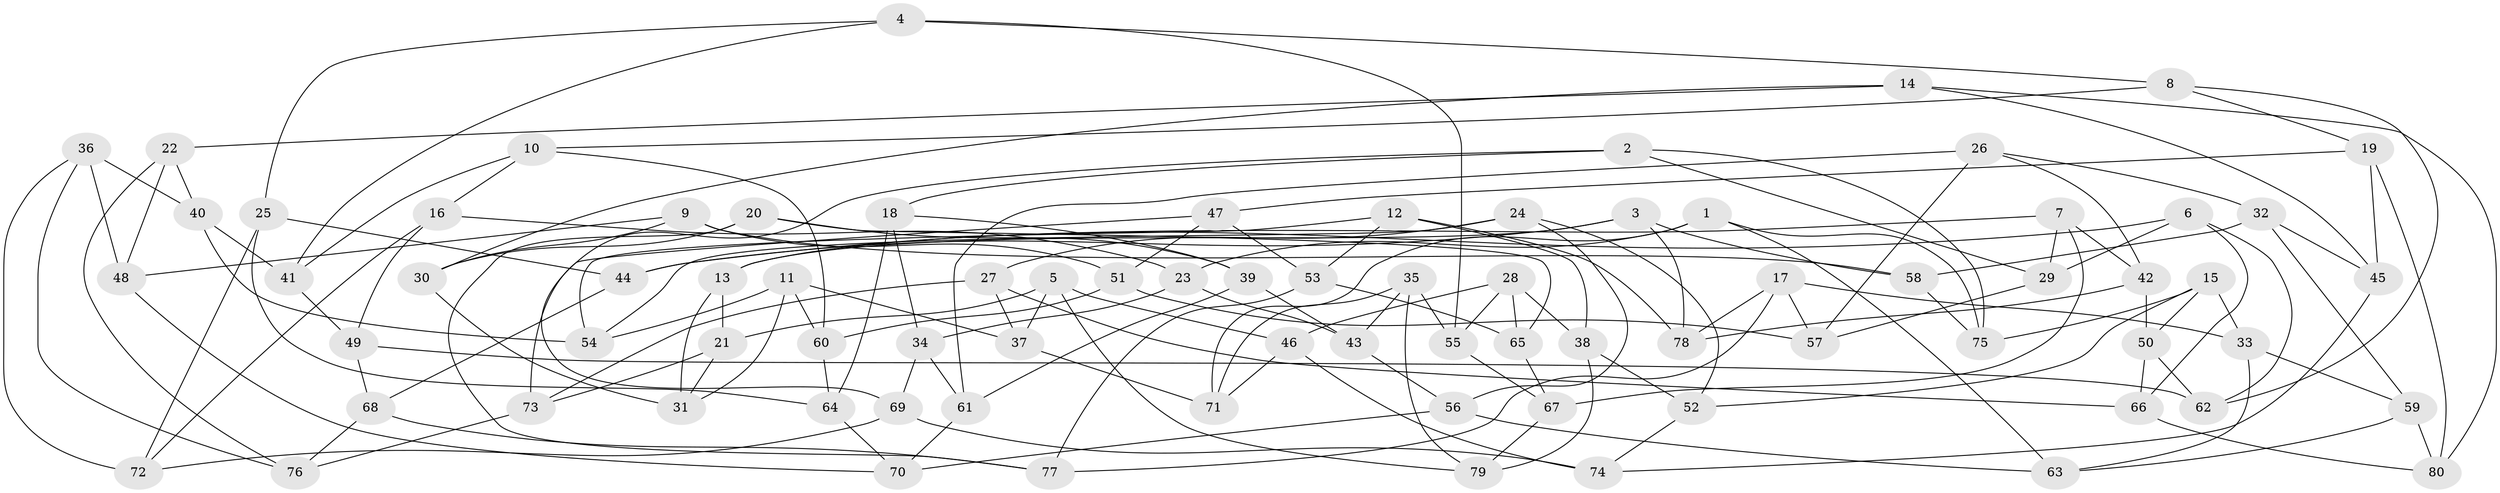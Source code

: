 // Generated by graph-tools (version 1.1) at 2025/50/03/09/25 03:50:48]
// undirected, 80 vertices, 160 edges
graph export_dot {
graph [start="1"]
  node [color=gray90,style=filled];
  1;
  2;
  3;
  4;
  5;
  6;
  7;
  8;
  9;
  10;
  11;
  12;
  13;
  14;
  15;
  16;
  17;
  18;
  19;
  20;
  21;
  22;
  23;
  24;
  25;
  26;
  27;
  28;
  29;
  30;
  31;
  32;
  33;
  34;
  35;
  36;
  37;
  38;
  39;
  40;
  41;
  42;
  43;
  44;
  45;
  46;
  47;
  48;
  49;
  50;
  51;
  52;
  53;
  54;
  55;
  56;
  57;
  58;
  59;
  60;
  61;
  62;
  63;
  64;
  65;
  66;
  67;
  68;
  69;
  70;
  71;
  72;
  73;
  74;
  75;
  76;
  77;
  78;
  79;
  80;
  1 -- 63;
  1 -- 23;
  1 -- 71;
  1 -- 75;
  2 -- 18;
  2 -- 75;
  2 -- 69;
  2 -- 29;
  3 -- 78;
  3 -- 58;
  3 -- 44;
  3 -- 13;
  4 -- 55;
  4 -- 41;
  4 -- 25;
  4 -- 8;
  5 -- 37;
  5 -- 46;
  5 -- 79;
  5 -- 21;
  6 -- 44;
  6 -- 66;
  6 -- 29;
  6 -- 62;
  7 -- 13;
  7 -- 67;
  7 -- 29;
  7 -- 42;
  8 -- 62;
  8 -- 10;
  8 -- 19;
  9 -- 51;
  9 -- 58;
  9 -- 48;
  9 -- 30;
  10 -- 60;
  10 -- 41;
  10 -- 16;
  11 -- 54;
  11 -- 60;
  11 -- 37;
  11 -- 31;
  12 -- 38;
  12 -- 78;
  12 -- 54;
  12 -- 53;
  13 -- 31;
  13 -- 21;
  14 -- 45;
  14 -- 22;
  14 -- 30;
  14 -- 80;
  15 -- 50;
  15 -- 52;
  15 -- 33;
  15 -- 75;
  16 -- 72;
  16 -- 23;
  16 -- 49;
  17 -- 33;
  17 -- 57;
  17 -- 77;
  17 -- 78;
  18 -- 39;
  18 -- 64;
  18 -- 34;
  19 -- 45;
  19 -- 47;
  19 -- 80;
  20 -- 77;
  20 -- 39;
  20 -- 30;
  20 -- 65;
  21 -- 31;
  21 -- 73;
  22 -- 48;
  22 -- 76;
  22 -- 40;
  23 -- 43;
  23 -- 34;
  24 -- 52;
  24 -- 54;
  24 -- 56;
  24 -- 27;
  25 -- 44;
  25 -- 64;
  25 -- 72;
  26 -- 42;
  26 -- 32;
  26 -- 57;
  26 -- 61;
  27 -- 37;
  27 -- 66;
  27 -- 73;
  28 -- 38;
  28 -- 46;
  28 -- 55;
  28 -- 65;
  29 -- 57;
  30 -- 31;
  32 -- 58;
  32 -- 45;
  32 -- 59;
  33 -- 59;
  33 -- 63;
  34 -- 69;
  34 -- 61;
  35 -- 71;
  35 -- 43;
  35 -- 55;
  35 -- 79;
  36 -- 48;
  36 -- 72;
  36 -- 40;
  36 -- 76;
  37 -- 71;
  38 -- 52;
  38 -- 79;
  39 -- 61;
  39 -- 43;
  40 -- 54;
  40 -- 41;
  41 -- 49;
  42 -- 78;
  42 -- 50;
  43 -- 56;
  44 -- 68;
  45 -- 74;
  46 -- 74;
  46 -- 71;
  47 -- 53;
  47 -- 51;
  47 -- 73;
  48 -- 70;
  49 -- 68;
  49 -- 62;
  50 -- 62;
  50 -- 66;
  51 -- 57;
  51 -- 60;
  52 -- 74;
  53 -- 77;
  53 -- 65;
  55 -- 67;
  56 -- 70;
  56 -- 63;
  58 -- 75;
  59 -- 80;
  59 -- 63;
  60 -- 64;
  61 -- 70;
  64 -- 70;
  65 -- 67;
  66 -- 80;
  67 -- 79;
  68 -- 77;
  68 -- 76;
  69 -- 74;
  69 -- 72;
  73 -- 76;
}
